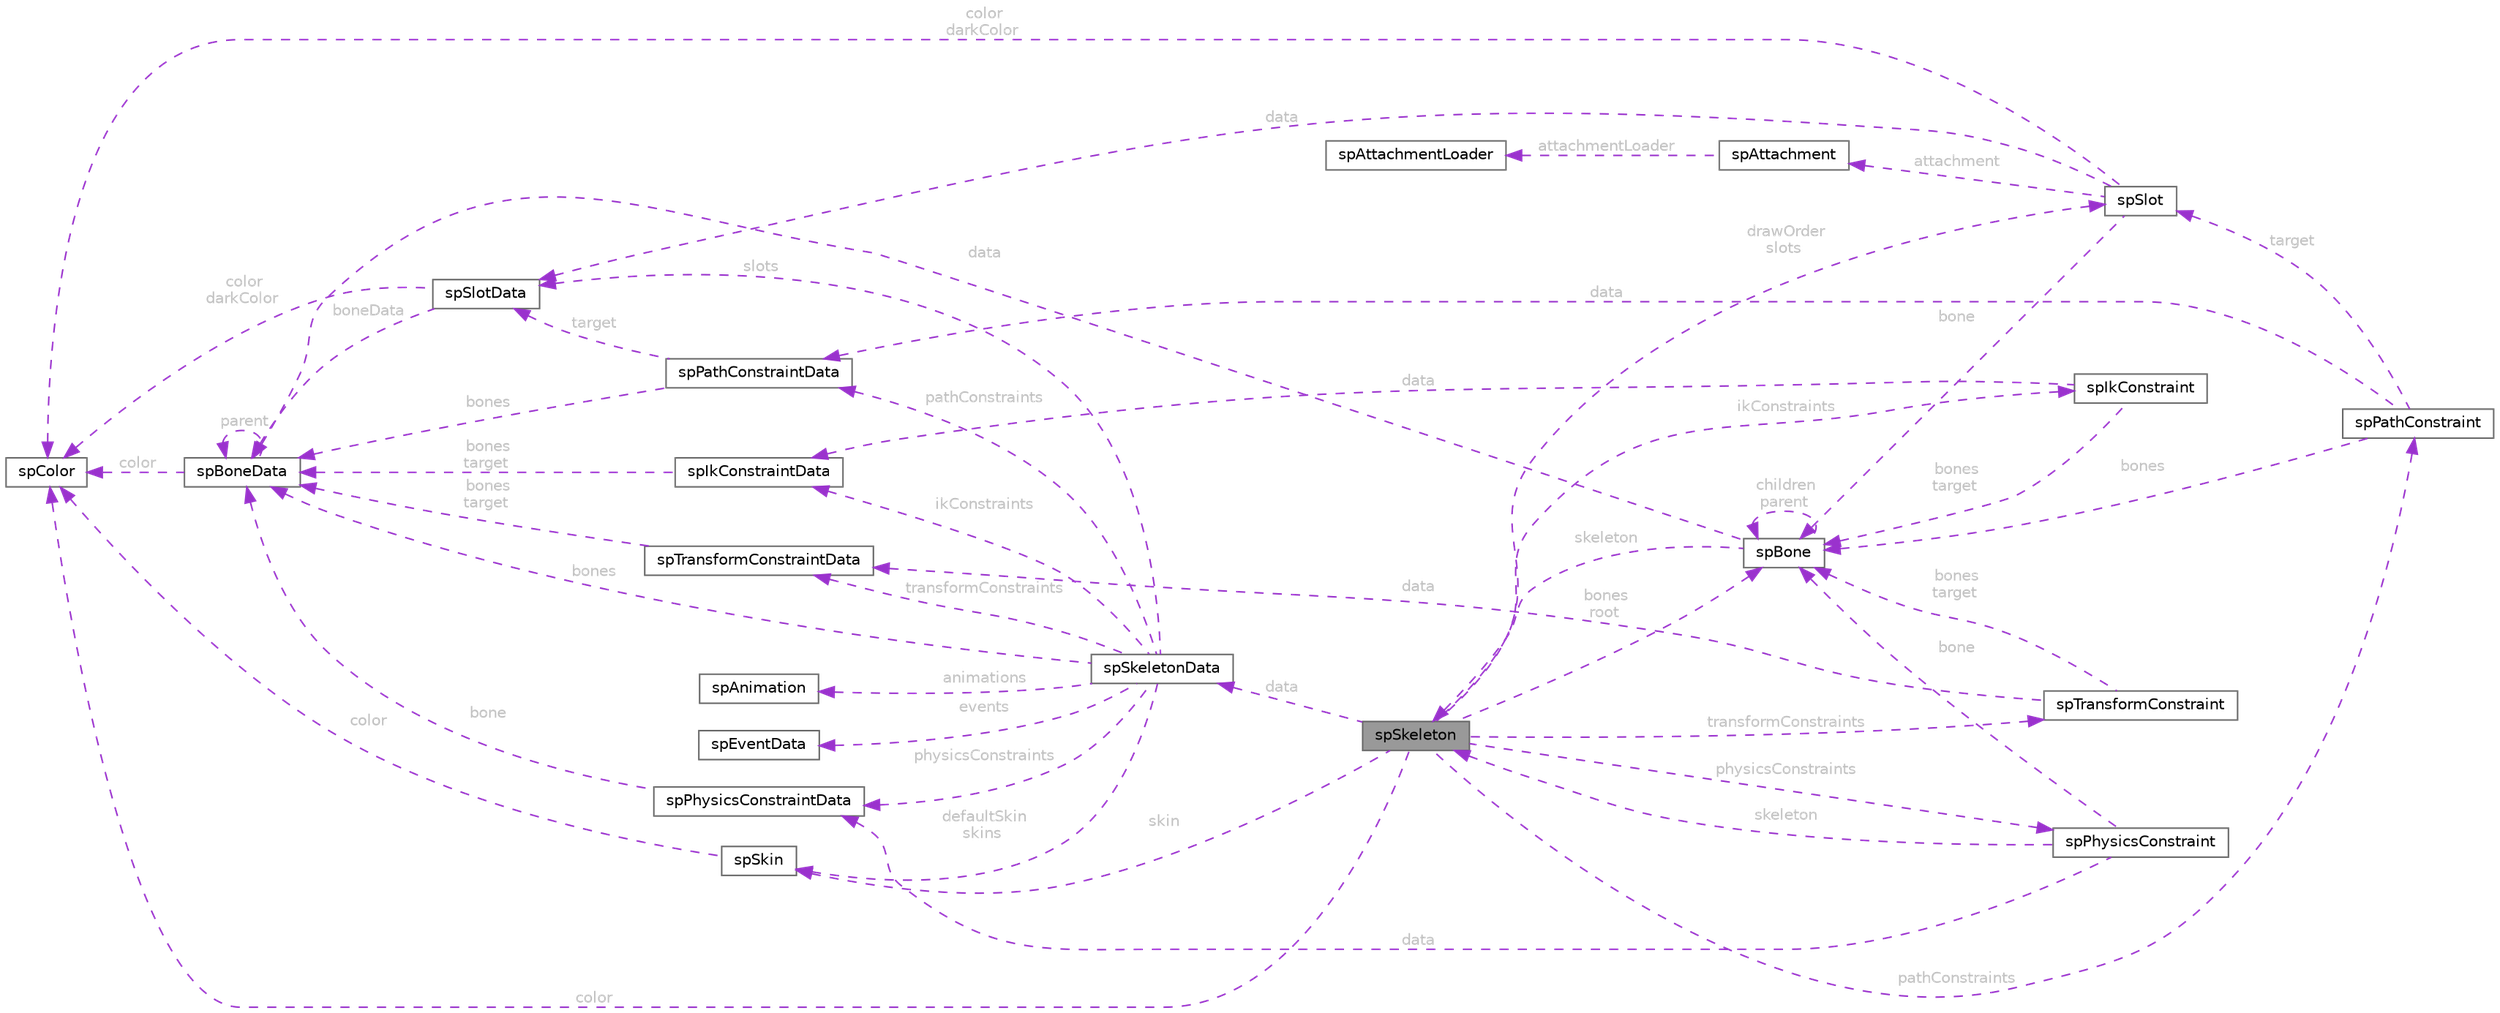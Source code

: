 digraph "spSkeleton"
{
 // LATEX_PDF_SIZE
  bgcolor="transparent";
  edge [fontname=Helvetica,fontsize=10,labelfontname=Helvetica,labelfontsize=10];
  node [fontname=Helvetica,fontsize=10,shape=box,height=0.2,width=0.4];
  rankdir="LR";
  Node1 [id="Node000001",label="spSkeleton",height=0.2,width=0.4,color="gray40", fillcolor="grey60", style="filled", fontcolor="black",tooltip=" "];
  Node2 -> Node1 [id="edge1_Node000001_Node000002",dir="back",color="darkorchid3",style="dashed",tooltip=" ",label=" data",fontcolor="grey" ];
  Node2 [id="Node000002",label="spSkeletonData",height=0.2,width=0.4,color="gray40", fillcolor="white", style="filled",URL="$structsp_skeleton_data.html",tooltip=" "];
  Node3 -> Node2 [id="edge2_Node000002_Node000003",dir="back",color="darkorchid3",style="dashed",tooltip=" ",label=" bones",fontcolor="grey" ];
  Node3 [id="Node000003",label="spBoneData",height=0.2,width=0.4,color="gray40", fillcolor="white", style="filled",URL="$structsp_bone_data.html",tooltip=" "];
  Node3 -> Node3 [id="edge3_Node000003_Node000003",dir="back",color="darkorchid3",style="dashed",tooltip=" ",label=" parent",fontcolor="grey" ];
  Node4 -> Node3 [id="edge4_Node000003_Node000004",dir="back",color="darkorchid3",style="dashed",tooltip=" ",label=" color",fontcolor="grey" ];
  Node4 [id="Node000004",label="spColor",height=0.2,width=0.4,color="gray40", fillcolor="white", style="filled",URL="$structsp_color.html",tooltip=" "];
  Node5 -> Node2 [id="edge5_Node000002_Node000005",dir="back",color="darkorchid3",style="dashed",tooltip=" ",label=" slots",fontcolor="grey" ];
  Node5 [id="Node000005",label="spSlotData",height=0.2,width=0.4,color="gray40", fillcolor="white", style="filled",URL="$structsp_slot_data.html",tooltip=" "];
  Node3 -> Node5 [id="edge6_Node000005_Node000003",dir="back",color="darkorchid3",style="dashed",tooltip=" ",label=" boneData",fontcolor="grey" ];
  Node4 -> Node5 [id="edge7_Node000005_Node000004",dir="back",color="darkorchid3",style="dashed",tooltip=" ",label=" color\ndarkColor",fontcolor="grey" ];
  Node6 -> Node2 [id="edge8_Node000002_Node000006",dir="back",color="darkorchid3",style="dashed",tooltip=" ",label=" defaultSkin\nskins",fontcolor="grey" ];
  Node6 [id="Node000006",label="spSkin",height=0.2,width=0.4,color="gray40", fillcolor="white", style="filled",URL="$structsp_skin.html",tooltip=" "];
  Node4 -> Node6 [id="edge9_Node000006_Node000004",dir="back",color="darkorchid3",style="dashed",tooltip=" ",label=" color",fontcolor="grey" ];
  Node7 -> Node2 [id="edge10_Node000002_Node000007",dir="back",color="darkorchid3",style="dashed",tooltip=" ",label=" events",fontcolor="grey" ];
  Node7 [id="Node000007",label="spEventData",height=0.2,width=0.4,color="gray40", fillcolor="white", style="filled",URL="$structsp_event_data.html",tooltip=" "];
  Node8 -> Node2 [id="edge11_Node000002_Node000008",dir="back",color="darkorchid3",style="dashed",tooltip=" ",label=" animations",fontcolor="grey" ];
  Node8 [id="Node000008",label="spAnimation",height=0.2,width=0.4,color="gray40", fillcolor="white", style="filled",URL="$structsp_animation.html",tooltip=" "];
  Node9 -> Node2 [id="edge12_Node000002_Node000009",dir="back",color="darkorchid3",style="dashed",tooltip=" ",label=" ikConstraints",fontcolor="grey" ];
  Node9 [id="Node000009",label="spIkConstraintData",height=0.2,width=0.4,color="gray40", fillcolor="white", style="filled",URL="$structsp_ik_constraint_data.html",tooltip=" "];
  Node3 -> Node9 [id="edge13_Node000009_Node000003",dir="back",color="darkorchid3",style="dashed",tooltip=" ",label=" bones\ntarget",fontcolor="grey" ];
  Node10 -> Node2 [id="edge14_Node000002_Node000010",dir="back",color="darkorchid3",style="dashed",tooltip=" ",label=" transformConstraints",fontcolor="grey" ];
  Node10 [id="Node000010",label="spTransformConstraintData",height=0.2,width=0.4,color="gray40", fillcolor="white", style="filled",URL="$structsp_transform_constraint_data.html",tooltip=" "];
  Node3 -> Node10 [id="edge15_Node000010_Node000003",dir="back",color="darkorchid3",style="dashed",tooltip=" ",label=" bones\ntarget",fontcolor="grey" ];
  Node11 -> Node2 [id="edge16_Node000002_Node000011",dir="back",color="darkorchid3",style="dashed",tooltip=" ",label=" pathConstraints",fontcolor="grey" ];
  Node11 [id="Node000011",label="spPathConstraintData",height=0.2,width=0.4,color="gray40", fillcolor="white", style="filled",URL="$structsp_path_constraint_data.html",tooltip=" "];
  Node3 -> Node11 [id="edge17_Node000011_Node000003",dir="back",color="darkorchid3",style="dashed",tooltip=" ",label=" bones",fontcolor="grey" ];
  Node5 -> Node11 [id="edge18_Node000011_Node000005",dir="back",color="darkorchid3",style="dashed",tooltip=" ",label=" target",fontcolor="grey" ];
  Node12 -> Node2 [id="edge19_Node000002_Node000012",dir="back",color="darkorchid3",style="dashed",tooltip=" ",label=" physicsConstraints",fontcolor="grey" ];
  Node12 [id="Node000012",label="spPhysicsConstraintData",height=0.2,width=0.4,color="gray40", fillcolor="white", style="filled",URL="$structsp_physics_constraint_data.html",tooltip=" "];
  Node3 -> Node12 [id="edge20_Node000012_Node000003",dir="back",color="darkorchid3",style="dashed",tooltip=" ",label=" bone",fontcolor="grey" ];
  Node13 -> Node1 [id="edge21_Node000001_Node000013",dir="back",color="darkorchid3",style="dashed",tooltip=" ",label=" bones\nroot",fontcolor="grey" ];
  Node13 [id="Node000013",label="spBone",height=0.2,width=0.4,color="gray40", fillcolor="white", style="filled",URL="$structsp_bone.html",tooltip=" "];
  Node3 -> Node13 [id="edge22_Node000013_Node000003",dir="back",color="darkorchid3",style="dashed",tooltip=" ",label=" data",fontcolor="grey" ];
  Node1 -> Node13 [id="edge23_Node000013_Node000001",dir="back",color="darkorchid3",style="dashed",tooltip=" ",label=" skeleton",fontcolor="grey" ];
  Node13 -> Node13 [id="edge24_Node000013_Node000013",dir="back",color="darkorchid3",style="dashed",tooltip=" ",label=" children\nparent",fontcolor="grey" ];
  Node14 -> Node1 [id="edge25_Node000001_Node000014",dir="back",color="darkorchid3",style="dashed",tooltip=" ",label=" drawOrder\nslots",fontcolor="grey" ];
  Node14 [id="Node000014",label="spSlot",height=0.2,width=0.4,color="gray40", fillcolor="white", style="filled",URL="$structsp_slot.html",tooltip=" "];
  Node5 -> Node14 [id="edge26_Node000014_Node000005",dir="back",color="darkorchid3",style="dashed",tooltip=" ",label=" data",fontcolor="grey" ];
  Node13 -> Node14 [id="edge27_Node000014_Node000013",dir="back",color="darkorchid3",style="dashed",tooltip=" ",label=" bone",fontcolor="grey" ];
  Node4 -> Node14 [id="edge28_Node000014_Node000004",dir="back",color="darkorchid3",style="dashed",tooltip=" ",label=" color\ndarkColor",fontcolor="grey" ];
  Node15 -> Node14 [id="edge29_Node000014_Node000015",dir="back",color="darkorchid3",style="dashed",tooltip=" ",label=" attachment",fontcolor="grey" ];
  Node15 [id="Node000015",label="spAttachment",height=0.2,width=0.4,color="gray40", fillcolor="white", style="filled",URL="$structsp_attachment.html",tooltip=" "];
  Node16 -> Node15 [id="edge30_Node000015_Node000016",dir="back",color="darkorchid3",style="dashed",tooltip=" ",label=" attachmentLoader",fontcolor="grey" ];
  Node16 [id="Node000016",label="spAttachmentLoader",height=0.2,width=0.4,color="gray40", fillcolor="white", style="filled",URL="$structsp_attachment_loader.html",tooltip=" "];
  Node17 -> Node1 [id="edge31_Node000001_Node000017",dir="back",color="darkorchid3",style="dashed",tooltip=" ",label=" ikConstraints",fontcolor="grey" ];
  Node17 [id="Node000017",label="spIkConstraint",height=0.2,width=0.4,color="gray40", fillcolor="white", style="filled",URL="$structsp_ik_constraint.html",tooltip=" "];
  Node9 -> Node17 [id="edge32_Node000017_Node000009",dir="back",color="darkorchid3",style="dashed",tooltip=" ",label=" data",fontcolor="grey" ];
  Node13 -> Node17 [id="edge33_Node000017_Node000013",dir="back",color="darkorchid3",style="dashed",tooltip=" ",label=" bones\ntarget",fontcolor="grey" ];
  Node18 -> Node1 [id="edge34_Node000001_Node000018",dir="back",color="darkorchid3",style="dashed",tooltip=" ",label=" transformConstraints",fontcolor="grey" ];
  Node18 [id="Node000018",label="spTransformConstraint",height=0.2,width=0.4,color="gray40", fillcolor="white", style="filled",URL="$structsp_transform_constraint.html",tooltip=" "];
  Node10 -> Node18 [id="edge35_Node000018_Node000010",dir="back",color="darkorchid3",style="dashed",tooltip=" ",label=" data",fontcolor="grey" ];
  Node13 -> Node18 [id="edge36_Node000018_Node000013",dir="back",color="darkorchid3",style="dashed",tooltip=" ",label=" bones\ntarget",fontcolor="grey" ];
  Node19 -> Node1 [id="edge37_Node000001_Node000019",dir="back",color="darkorchid3",style="dashed",tooltip=" ",label=" pathConstraints",fontcolor="grey" ];
  Node19 [id="Node000019",label="spPathConstraint",height=0.2,width=0.4,color="gray40", fillcolor="white", style="filled",URL="$structsp_path_constraint.html",tooltip=" "];
  Node11 -> Node19 [id="edge38_Node000019_Node000011",dir="back",color="darkorchid3",style="dashed",tooltip=" ",label=" data",fontcolor="grey" ];
  Node13 -> Node19 [id="edge39_Node000019_Node000013",dir="back",color="darkorchid3",style="dashed",tooltip=" ",label=" bones",fontcolor="grey" ];
  Node14 -> Node19 [id="edge40_Node000019_Node000014",dir="back",color="darkorchid3",style="dashed",tooltip=" ",label=" target",fontcolor="grey" ];
  Node20 -> Node1 [id="edge41_Node000001_Node000020",dir="back",color="darkorchid3",style="dashed",tooltip=" ",label=" physicsConstraints",fontcolor="grey" ];
  Node20 [id="Node000020",label="spPhysicsConstraint",height=0.2,width=0.4,color="gray40", fillcolor="white", style="filled",URL="$structsp_physics_constraint.html",tooltip=" "];
  Node12 -> Node20 [id="edge42_Node000020_Node000012",dir="back",color="darkorchid3",style="dashed",tooltip=" ",label=" data",fontcolor="grey" ];
  Node13 -> Node20 [id="edge43_Node000020_Node000013",dir="back",color="darkorchid3",style="dashed",tooltip=" ",label=" bone",fontcolor="grey" ];
  Node1 -> Node20 [id="edge44_Node000020_Node000001",dir="back",color="darkorchid3",style="dashed",tooltip=" ",label=" skeleton",fontcolor="grey" ];
  Node6 -> Node1 [id="edge45_Node000001_Node000006",dir="back",color="darkorchid3",style="dashed",tooltip=" ",label=" skin",fontcolor="grey" ];
  Node4 -> Node1 [id="edge46_Node000001_Node000004",dir="back",color="darkorchid3",style="dashed",tooltip=" ",label=" color",fontcolor="grey" ];
}
